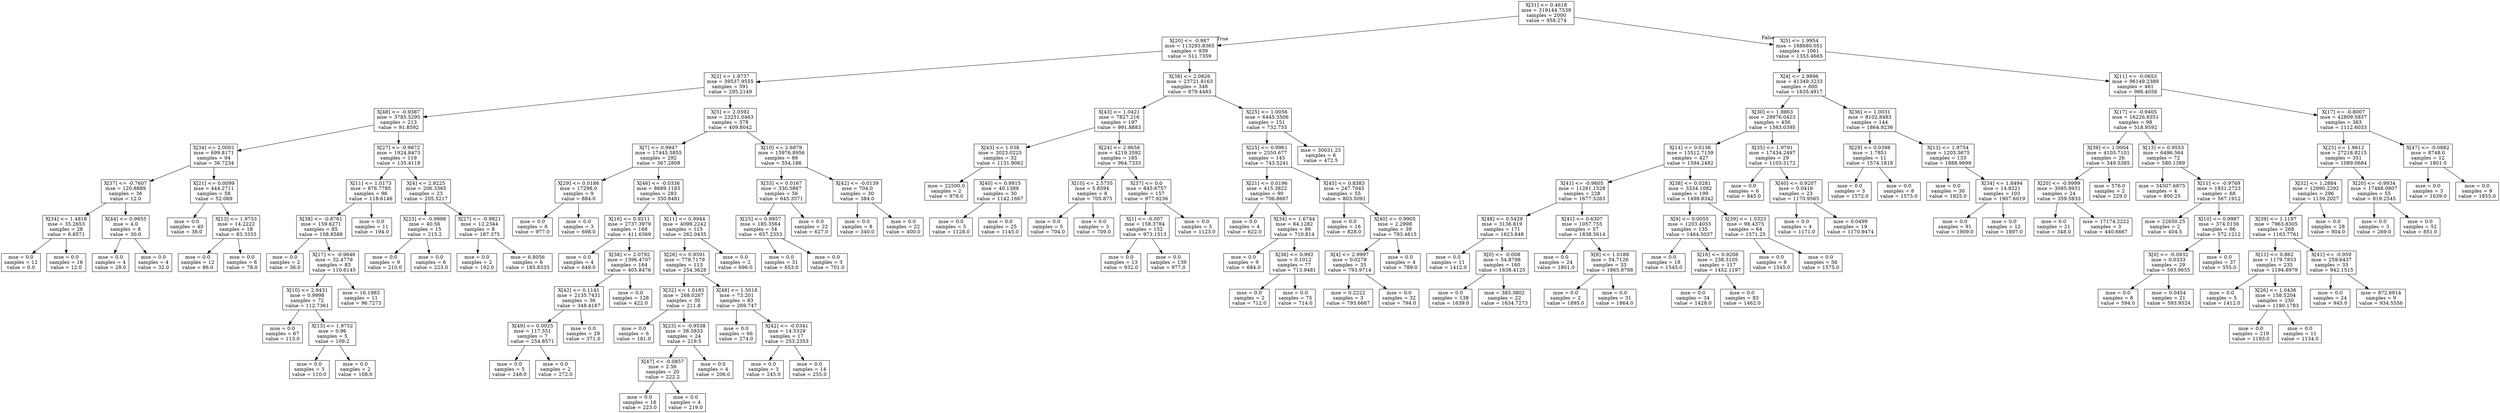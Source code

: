 digraph Tree {
node [shape=box] ;
0 [label="X[31] <= 0.4618\nmse = 319144.7539\nsamples = 2000\nvalue = 958.274"] ;
1 [label="X[20] <= -0.987\nmse = 113293.8365\nsamples = 939\nvalue = 511.7359"] ;
0 -> 1 [labeldistance=2.5, labelangle=45, headlabel="True"] ;
2 [label="X[2] <= 1.9737\nmse = 39537.9555\nsamples = 591\nvalue = 295.2149"] ;
1 -> 2 ;
3 [label="X[48] <= -0.9387\nmse = 3785.5295\nsamples = 213\nvalue = 91.8592"] ;
2 -> 3 ;
4 [label="X[34] <= 2.0001\nmse = 699.8171\nsamples = 94\nvalue = 36.7234"] ;
3 -> 4 ;
5 [label="X[37] <= -0.7607\nmse = 120.8889\nsamples = 36\nvalue = 12.0"] ;
4 -> 5 ;
6 [label="X[34] <= 1.4818\nmse = 35.2653\nsamples = 28\nvalue = 6.8571"] ;
5 -> 6 ;
7 [label="mse = 0.0\nsamples = 12\nvalue = 0.0"] ;
6 -> 7 ;
8 [label="mse = 0.0\nsamples = 16\nvalue = 12.0"] ;
6 -> 8 ;
9 [label="X[44] <= 0.9855\nmse = 4.0\nsamples = 8\nvalue = 30.0"] ;
5 -> 9 ;
10 [label="mse = 0.0\nsamples = 4\nvalue = 28.0"] ;
9 -> 10 ;
11 [label="mse = 0.0\nsamples = 4\nvalue = 32.0"] ;
9 -> 11 ;
12 [label="X[21] <= 0.0099\nmse = 444.2711\nsamples = 58\nvalue = 52.069"] ;
4 -> 12 ;
13 [label="mse = 0.0\nsamples = 40\nvalue = 38.0"] ;
12 -> 13 ;
14 [label="X[13] <= 1.9753\nmse = 14.2222\nsamples = 18\nvalue = 83.3333"] ;
12 -> 14 ;
15 [label="mse = 0.0\nsamples = 12\nvalue = 86.0"] ;
14 -> 15 ;
16 [label="mse = 0.0\nsamples = 6\nvalue = 78.0"] ;
14 -> 16 ;
17 [label="X[27] <= -0.9872\nmse = 1924.8473\nsamples = 119\nvalue = 135.4118"] ;
3 -> 17 ;
18 [label="X[11] <= 1.0173\nmse = 876.7785\nsamples = 96\nvalue = 118.6146"] ;
17 -> 18 ;
19 [label="X[38] <= -0.8761\nmse = 159.6271\nsamples = 85\nvalue = 108.8588"] ;
18 -> 19 ;
20 [label="mse = 0.0\nsamples = 2\nvalue = 36.0"] ;
19 -> 20 ;
21 [label="X[17] <= -0.9646\nmse = 32.4779\nsamples = 83\nvalue = 110.6145"] ;
19 -> 21 ;
22 [label="X[10] <= 2.9431\nmse = 0.9998\nsamples = 72\nvalue = 112.7361"] ;
21 -> 22 ;
23 [label="mse = 0.0\nsamples = 67\nvalue = 113.0"] ;
22 -> 23 ;
24 [label="X[13] <= 1.9752\nmse = 0.96\nsamples = 5\nvalue = 109.2"] ;
22 -> 24 ;
25 [label="mse = 0.0\nsamples = 3\nvalue = 110.0"] ;
24 -> 25 ;
26 [label="mse = 0.0\nsamples = 2\nvalue = 108.0"] ;
24 -> 26 ;
27 [label="mse = 16.1983\nsamples = 11\nvalue = 96.7273"] ;
21 -> 27 ;
28 [label="mse = 0.0\nsamples = 11\nvalue = 194.0"] ;
18 -> 28 ;
29 [label="X[4] <= 2.9225\nmse = 206.3365\nsamples = 23\nvalue = 205.5217"] ;
17 -> 29 ;
30 [label="X[23] <= -0.9998\nmse = 40.56\nsamples = 15\nvalue = 215.2"] ;
29 -> 30 ;
31 [label="mse = 0.0\nsamples = 9\nvalue = 210.0"] ;
30 -> 31 ;
32 [label="mse = 0.0\nsamples = 6\nvalue = 223.0"] ;
30 -> 32 ;
33 [label="X[27] <= -0.9821\nmse = 12.2344\nsamples = 8\nvalue = 187.375"] ;
29 -> 33 ;
34 [label="mse = 0.0\nsamples = 2\nvalue = 192.0"] ;
33 -> 34 ;
35 [label="mse = 6.8056\nsamples = 6\nvalue = 185.8333"] ;
33 -> 35 ;
36 [label="X[5] <= 2.0592\nmse = 23251.0463\nsamples = 378\nvalue = 409.8042"] ;
2 -> 36 ;
37 [label="X[7] <= 0.9947\nmse = 17445.5855\nsamples = 292\nvalue = 367.2808"] ;
36 -> 37 ;
38 [label="X[29] <= 0.0186\nmse = 17298.0\nsamples = 9\nvalue = 884.0"] ;
37 -> 38 ;
39 [label="mse = 0.0\nsamples = 6\nvalue = 977.0"] ;
38 -> 39 ;
40 [label="mse = 0.0\nsamples = 3\nvalue = 698.0"] ;
38 -> 40 ;
41 [label="X[46] <= -0.0336\nmse = 8689.1183\nsamples = 283\nvalue = 350.8481"] ;
37 -> 41 ;
42 [label="X[16] <= 0.9211\nmse = 2737.3979\nsamples = 168\nvalue = 411.6369"] ;
41 -> 42 ;
43 [label="mse = 0.0\nsamples = 4\nvalue = 649.0"] ;
42 -> 43 ;
44 [label="X[38] <= 2.0792\nmse = 1396.4707\nsamples = 164\nvalue = 405.8476"] ;
42 -> 44 ;
45 [label="X[42] <= 0.1141\nmse = 2135.7431\nsamples = 36\nvalue = 348.4167"] ;
44 -> 45 ;
46 [label="X[49] <= 0.0025\nmse = 117.551\nsamples = 7\nvalue = 254.8571"] ;
45 -> 46 ;
47 [label="mse = 0.0\nsamples = 5\nvalue = 248.0"] ;
46 -> 47 ;
48 [label="mse = 0.0\nsamples = 2\nvalue = 272.0"] ;
46 -> 48 ;
49 [label="mse = 0.0\nsamples = 29\nvalue = 371.0"] ;
45 -> 49 ;
50 [label="mse = 0.0\nsamples = 128\nvalue = 422.0"] ;
44 -> 50 ;
51 [label="X[11] <= 0.9944\nmse = 4099.2242\nsamples = 115\nvalue = 262.0435"] ;
41 -> 51 ;
52 [label="X[26] <= 0.9591\nmse = 779.7179\nsamples = 113\nvalue = 254.3628"] ;
51 -> 52 ;
53 [label="X[32] <= 1.0185\nmse = 268.0267\nsamples = 30\nvalue = 211.8"] ;
52 -> 53 ;
54 [label="mse = 0.0\nsamples = 6\nvalue = 181.0"] ;
53 -> 54 ;
55 [label="X[23] <= -0.9538\nmse = 38.5833\nsamples = 24\nvalue = 219.5"] ;
53 -> 55 ;
56 [label="X[47] <= -0.0857\nmse = 2.56\nsamples = 20\nvalue = 222.2"] ;
55 -> 56 ;
57 [label="mse = 0.0\nsamples = 16\nvalue = 223.0"] ;
56 -> 57 ;
58 [label="mse = 0.0\nsamples = 4\nvalue = 219.0"] ;
56 -> 58 ;
59 [label="mse = 0.0\nsamples = 4\nvalue = 206.0"] ;
55 -> 59 ;
60 [label="X[48] <= 1.5018\nmse = 73.201\nsamples = 83\nvalue = 269.747"] ;
52 -> 60 ;
61 [label="mse = 0.0\nsamples = 66\nvalue = 274.0"] ;
60 -> 61 ;
62 [label="X[42] <= -0.0341\nmse = 14.5329\nsamples = 17\nvalue = 253.2353"] ;
60 -> 62 ;
63 [label="mse = 0.0\nsamples = 3\nvalue = 245.0"] ;
62 -> 63 ;
64 [label="mse = 0.0\nsamples = 14\nvalue = 255.0"] ;
62 -> 64 ;
65 [label="mse = 0.0\nsamples = 2\nvalue = 696.0"] ;
51 -> 65 ;
66 [label="X[10] <= 2.6879\nmse = 15976.8956\nsamples = 86\nvalue = 554.186"] ;
36 -> 66 ;
67 [label="X[33] <= 0.0167\nmse = 330.5867\nsamples = 56\nvalue = 645.3571"] ;
66 -> 67 ;
68 [label="X[25] <= 0.9957\nmse = 185.3564\nsamples = 34\nvalue = 657.2353"] ;
67 -> 68 ;
69 [label="mse = 0.0\nsamples = 31\nvalue = 653.0"] ;
68 -> 69 ;
70 [label="mse = 0.0\nsamples = 3\nvalue = 701.0"] ;
68 -> 70 ;
71 [label="mse = 0.0\nsamples = 22\nvalue = 627.0"] ;
67 -> 71 ;
72 [label="X[42] <= -0.0139\nmse = 704.0\nsamples = 30\nvalue = 384.0"] ;
66 -> 72 ;
73 [label="mse = 0.0\nsamples = 8\nvalue = 340.0"] ;
72 -> 73 ;
74 [label="mse = 0.0\nsamples = 22\nvalue = 400.0"] ;
72 -> 74 ;
75 [label="X[38] <= 2.0826\nmse = 23721.8163\nsamples = 348\nvalue = 879.4483"] ;
1 -> 75 ;
76 [label="X[43] <= 1.0421\nmse = 7827.216\nsamples = 197\nvalue = 991.8883"] ;
75 -> 76 ;
77 [label="X[43] <= 1.038\nmse = 3023.0225\nsamples = 32\nvalue = 1131.9062"] ;
76 -> 77 ;
78 [label="mse = 22500.0\nsamples = 2\nvalue = 978.0"] ;
77 -> 78 ;
79 [label="X[40] <= 0.9915\nmse = 40.1389\nsamples = 30\nvalue = 1142.1667"] ;
77 -> 79 ;
80 [label="mse = 0.0\nsamples = 5\nvalue = 1128.0"] ;
79 -> 80 ;
81 [label="mse = 0.0\nsamples = 25\nvalue = 1145.0"] ;
79 -> 81 ;
82 [label="X[24] <= 2.9658\nmse = 4219.3592\nsamples = 165\nvalue = 964.7333"] ;
76 -> 82 ;
83 [label="X[10] <= 2.5755\nmse = 5.8594\nsamples = 8\nvalue = 705.875"] ;
82 -> 83 ;
84 [label="mse = 0.0\nsamples = 5\nvalue = 704.0"] ;
83 -> 84 ;
85 [label="mse = 0.0\nsamples = 3\nvalue = 709.0"] ;
83 -> 85 ;
86 [label="X[37] <= 0.0\nmse = 845.6757\nsamples = 157\nvalue = 977.9236"] ;
82 -> 86 ;
87 [label="X[1] <= -0.007\nmse = 158.3784\nsamples = 152\nvalue = 973.1513"] ;
86 -> 87 ;
88 [label="mse = 0.0\nsamples = 13\nvalue = 932.0"] ;
87 -> 88 ;
89 [label="mse = 0.0\nsamples = 139\nvalue = 977.0"] ;
87 -> 89 ;
90 [label="mse = 0.0\nsamples = 5\nvalue = 1123.0"] ;
86 -> 90 ;
91 [label="X[25] <= 1.0056\nmse = 6445.3506\nsamples = 151\nvalue = 732.755"] ;
75 -> 91 ;
92 [label="X[25] <= 0.9961\nmse = 2550.677\nsamples = 145\nvalue = 743.5241"] ;
91 -> 92 ;
93 [label="X[21] <= 0.0196\nmse = 415.3822\nsamples = 90\nvalue = 706.8667"] ;
92 -> 93 ;
94 [label="mse = 0.0\nsamples = 4\nvalue = 622.0"] ;
93 -> 94 ;
95 [label="X[34] <= 1.6744\nmse = 84.1282\nsamples = 86\nvalue = 710.814"] ;
93 -> 95 ;
96 [label="mse = 0.0\nsamples = 9\nvalue = 684.0"] ;
95 -> 96 ;
97 [label="X[36] <= 0.992\nmse = 0.1012\nsamples = 77\nvalue = 713.9481"] ;
95 -> 97 ;
98 [label="mse = 0.0\nsamples = 2\nvalue = 712.0"] ;
97 -> 98 ;
99 [label="mse = 0.0\nsamples = 75\nvalue = 714.0"] ;
97 -> 99 ;
100 [label="X[45] <= 0.8383\nmse = 247.7045\nsamples = 55\nvalue = 803.5091"] ;
92 -> 100 ;
101 [label="mse = 0.0\nsamples = 16\nvalue = 828.0"] ;
100 -> 101 ;
102 [label="X[40] <= 0.9905\nmse = 2.2998\nsamples = 39\nvalue = 793.4615"] ;
100 -> 102 ;
103 [label="X[4] <= 2.9997\nmse = 0.0278\nsamples = 35\nvalue = 793.9714"] ;
102 -> 103 ;
104 [label="mse = 0.2222\nsamples = 3\nvalue = 793.6667"] ;
103 -> 104 ;
105 [label="mse = 0.0\nsamples = 32\nvalue = 794.0"] ;
103 -> 105 ;
106 [label="mse = 0.0\nsamples = 4\nvalue = 789.0"] ;
102 -> 106 ;
107 [label="mse = 30031.25\nsamples = 6\nvalue = 472.5"] ;
91 -> 107 ;
108 [label="X[5] <= 1.9954\nmse = 168680.051\nsamples = 1061\nvalue = 1353.4665"] ;
0 -> 108 [labeldistance=2.5, labelangle=-45, headlabel="False"] ;
109 [label="X[4] <= 2.9896\nmse = 41349.3233\nsamples = 600\nvalue = 1635.4917"] ;
108 -> 109 ;
110 [label="X[30] <= 1.9863\nmse = 29976.0423\nsamples = 456\nvalue = 1563.0395"] ;
109 -> 110 ;
111 [label="X[14] <= 0.0136\nmse = 15512.7159\nsamples = 427\nvalue = 1594.2482"] ;
110 -> 111 ;
112 [label="X[41] <= -0.9605\nmse = 11261.1528\nsamples = 228\nvalue = 1677.5263"] ;
111 -> 112 ;
113 [label="X[48] <= 0.5429\nmse = 3136.819\nsamples = 171\nvalue = 1623.848"] ;
112 -> 113 ;
114 [label="mse = 0.0\nsamples = 11\nvalue = 1412.0"] ;
113 -> 114 ;
115 [label="X[0] <= -0.008\nmse = 54.8798\nsamples = 160\nvalue = 1638.4125"] ;
113 -> 115 ;
116 [label="mse = 0.0\nsamples = 138\nvalue = 1639.0"] ;
115 -> 116 ;
117 [label="mse = 383.3802\nsamples = 22\nvalue = 1634.7273"] ;
115 -> 117 ;
118 [label="X[41] <= 0.6307\nmse = 1057.755\nsamples = 57\nvalue = 1838.5614"] ;
112 -> 118 ;
119 [label="mse = 0.0\nsamples = 24\nvalue = 1801.0"] ;
118 -> 119 ;
120 [label="X[8] <= 1.0188\nmse = 54.7126\nsamples = 33\nvalue = 1865.8788"] ;
118 -> 120 ;
121 [label="mse = 0.0\nsamples = 2\nvalue = 1895.0"] ;
120 -> 121 ;
122 [label="mse = 0.0\nsamples = 31\nvalue = 1864.0"] ;
120 -> 122 ;
123 [label="X[38] <= 0.0281\nmse = 3334.1082\nsamples = 199\nvalue = 1498.8342"] ;
111 -> 123 ;
124 [label="X[9] <= 0.0055\nmse = 1203.4055\nsamples = 135\nvalue = 1464.5037"] ;
123 -> 124 ;
125 [label="mse = 0.0\nsamples = 18\nvalue = 1545.0"] ;
124 -> 125 ;
126 [label="X[16] <= 0.9208\nmse = 238.3105\nsamples = 117\nvalue = 1452.1197"] ;
124 -> 126 ;
127 [label="mse = 0.0\nsamples = 34\nvalue = 1428.0"] ;
126 -> 127 ;
128 [label="mse = 0.0\nsamples = 83\nvalue = 1462.0"] ;
126 -> 128 ;
129 [label="X[39] <= 1.0323\nmse = 98.4375\nsamples = 64\nvalue = 1571.25"] ;
123 -> 129 ;
130 [label="mse = 0.0\nsamples = 8\nvalue = 1545.0"] ;
129 -> 130 ;
131 [label="mse = 0.0\nsamples = 56\nvalue = 1575.0"] ;
129 -> 131 ;
132 [label="X[35] <= 1.9791\nmse = 17434.2497\nsamples = 29\nvalue = 1103.5172"] ;
110 -> 132 ;
133 [label="mse = 0.0\nsamples = 6\nvalue = 845.0"] ;
132 -> 133 ;
134 [label="X[40] <= 0.9207\nmse = 0.0416\nsamples = 23\nvalue = 1170.9565"] ;
132 -> 134 ;
135 [label="mse = 0.0\nsamples = 4\nvalue = 1171.0"] ;
134 -> 135 ;
136 [label="mse = 0.0499\nsamples = 19\nvalue = 1170.9474"] ;
134 -> 136 ;
137 [label="X[36] <= 1.0031\nmse = 8102.8483\nsamples = 144\nvalue = 1864.9236"] ;
109 -> 137 ;
138 [label="X[29] <= 0.0398\nmse = 1.7851\nsamples = 11\nvalue = 1574.1818"] ;
137 -> 138 ;
139 [label="mse = 0.0\nsamples = 3\nvalue = 1572.0"] ;
138 -> 139 ;
140 [label="mse = 0.0\nsamples = 8\nvalue = 1575.0"] ;
138 -> 140 ;
141 [label="X[13] <= 1.9754\nmse = 1203.3675\nsamples = 133\nvalue = 1888.9699"] ;
137 -> 141 ;
142 [label="mse = 0.0\nsamples = 30\nvalue = 1825.0"] ;
141 -> 142 ;
143 [label="X[34] <= 1.8494\nmse = 14.8221\nsamples = 103\nvalue = 1907.6019"] ;
141 -> 143 ;
144 [label="mse = 0.0\nsamples = 91\nvalue = 1909.0"] ;
143 -> 144 ;
145 [label="mse = 0.0\nsamples = 12\nvalue = 1897.0"] ;
143 -> 145 ;
146 [label="X[11] <= -0.0653\nmse = 96149.2389\nsamples = 461\nvalue = 986.4056"] ;
108 -> 146 ;
147 [label="X[17] <= -0.9405\nmse = 16226.8351\nsamples = 98\nvalue = 518.9592"] ;
146 -> 147 ;
148 [label="X[39] <= 1.0004\nmse = 4103.7101\nsamples = 26\nvalue = 349.5385"] ;
147 -> 148 ;
149 [label="X[20] <= -0.9999\nmse = 3085.9931\nsamples = 24\nvalue = 359.5833"] ;
148 -> 149 ;
150 [label="mse = 0.0\nsamples = 21\nvalue = 348.0"] ;
149 -> 150 ;
151 [label="mse = 17174.2222\nsamples = 3\nvalue = 440.6667"] ;
149 -> 151 ;
152 [label="mse = 576.0\nsamples = 2\nvalue = 229.0"] ;
148 -> 152 ;
153 [label="X[13] <= 0.9553\nmse = 6496.564\nsamples = 72\nvalue = 580.1389"] ;
147 -> 153 ;
154 [label="mse = 34507.6875\nsamples = 4\nvalue = 800.25"] ;
153 -> 154 ;
155 [label="X[11] <= -0.9769\nmse = 1831.2723\nsamples = 68\nvalue = 567.1912"] ;
153 -> 155 ;
156 [label="mse = 22650.25\nsamples = 2\nvalue = 404.5"] ;
155 -> 156 ;
157 [label="X[10] <= 0.9987\nmse = 374.0156\nsamples = 66\nvalue = 572.1212"] ;
155 -> 157 ;
158 [label="X[0] <= -0.0932\nmse = 0.0333\nsamples = 29\nvalue = 593.9655"] ;
157 -> 158 ;
159 [label="mse = 0.0\nsamples = 8\nvalue = 594.0"] ;
158 -> 159 ;
160 [label="mse = 0.0454\nsamples = 21\nvalue = 593.9524"] ;
158 -> 160 ;
161 [label="mse = 0.0\nsamples = 37\nvalue = 555.0"] ;
157 -> 161 ;
162 [label="X[17] <= -0.8007\nmse = 42809.5837\nsamples = 363\nvalue = 1112.6033"] ;
146 -> 162 ;
163 [label="X[25] <= 1.9612\nmse = 27218.8215\nsamples = 351\nvalue = 1089.0684"] ;
162 -> 163 ;
164 [label="X[32] <= 1.2884\nmse = 12990.2292\nsamples = 296\nvalue = 1139.2027"] ;
163 -> 164 ;
165 [label="X[39] <= 1.1197\nmse = 7963.8305\nsamples = 268\nvalue = 1163.7761"] ;
164 -> 165 ;
166 [label="X[11] <= 0.862\nmse = 1179.7853\nsamples = 235\nvalue = 1194.8979"] ;
165 -> 166 ;
167 [label="mse = 0.0\nsamples = 5\nvalue = 1412.0"] ;
166 -> 167 ;
168 [label="X[26] <= 1.0436\nmse = 158.5204\nsamples = 230\nvalue = 1190.1783"] ;
166 -> 168 ;
169 [label="mse = 0.0\nsamples = 219\nvalue = 1193.0"] ;
168 -> 169 ;
170 [label="mse = 0.0\nsamples = 11\nvalue = 1134.0"] ;
168 -> 170 ;
171 [label="X[41] <= -0.959\nmse = 259.6437\nsamples = 33\nvalue = 942.1515"] ;
165 -> 171 ;
172 [label="mse = 0.0\nsamples = 24\nvalue = 945.0"] ;
171 -> 172 ;
173 [label="mse = 872.6914\nsamples = 9\nvalue = 934.5556"] ;
171 -> 173 ;
174 [label="mse = 0.0\nsamples = 28\nvalue = 904.0"] ;
164 -> 174 ;
175 [label="X[20] <= -0.9934\nmse = 17468.0807\nsamples = 55\nvalue = 819.2545"] ;
163 -> 175 ;
176 [label="mse = 0.0\nsamples = 3\nvalue = 269.0"] ;
175 -> 176 ;
177 [label="mse = 0.0\nsamples = 52\nvalue = 851.0"] ;
175 -> 177 ;
178 [label="X[47] <= -0.0882\nmse = 8748.0\nsamples = 12\nvalue = 1801.0"] ;
162 -> 178 ;
179 [label="mse = 0.0\nsamples = 3\nvalue = 1639.0"] ;
178 -> 179 ;
180 [label="mse = 0.0\nsamples = 9\nvalue = 1855.0"] ;
178 -> 180 ;
}